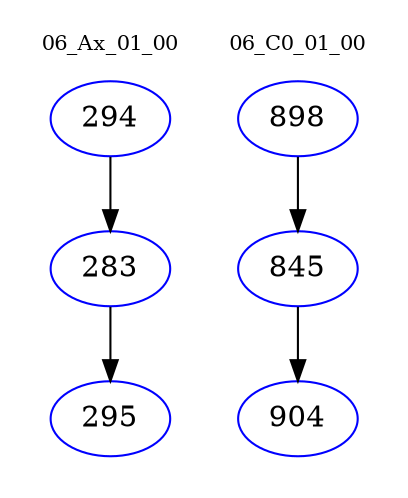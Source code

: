 digraph{
subgraph cluster_0 {
color = white
label = "06_Ax_01_00";
fontsize=10;
T0_294 [label="294", color="blue"]
T0_294 -> T0_283 [color="black"]
T0_283 [label="283", color="blue"]
T0_283 -> T0_295 [color="black"]
T0_295 [label="295", color="blue"]
}
subgraph cluster_1 {
color = white
label = "06_C0_01_00";
fontsize=10;
T1_898 [label="898", color="blue"]
T1_898 -> T1_845 [color="black"]
T1_845 [label="845", color="blue"]
T1_845 -> T1_904 [color="black"]
T1_904 [label="904", color="blue"]
}
}
